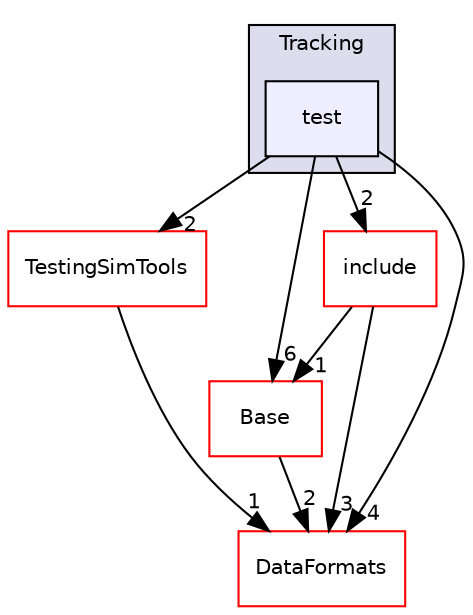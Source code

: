 digraph "/home/travis/build/AliceO2Group/AliceO2/Detectors/MUON/MID/Tracking/test" {
  bgcolor=transparent;
  compound=true
  node [ fontsize="10", fontname="Helvetica"];
  edge [ labelfontsize="10", labelfontname="Helvetica"];
  subgraph clusterdir_c6781640d5720511e35c6e7f87460ee7 {
    graph [ bgcolor="#ddddee", pencolor="black", label="Tracking" fontname="Helvetica", fontsize="10", URL="dir_c6781640d5720511e35c6e7f87460ee7.html"]
  dir_1b6b243db8a70d54361b550199bab9ea [shape=box, label="test", style="filled", fillcolor="#eeeeff", pencolor="black", URL="dir_1b6b243db8a70d54361b550199bab9ea.html"];
  }
  dir_3ffb816f6d71c6665c34f0fe3ab9978a [shape=box label="TestingSimTools" color="red" URL="dir_3ffb816f6d71c6665c34f0fe3ab9978a.html"];
  dir_b5547b1068d53f0f904ee5a2a84992af [shape=box label="Base" color="red" URL="dir_b5547b1068d53f0f904ee5a2a84992af.html"];
  dir_18cf3fa9b8986f52d2a3bcd7e098843d [shape=box label="include" color="red" URL="dir_18cf3fa9b8986f52d2a3bcd7e098843d.html"];
  dir_2171f7ec022c5423887b07c69b2f5b48 [shape=box label="DataFormats" color="red" URL="dir_2171f7ec022c5423887b07c69b2f5b48.html"];
  dir_1b6b243db8a70d54361b550199bab9ea->dir_3ffb816f6d71c6665c34f0fe3ab9978a [headlabel="2", labeldistance=1.5 headhref="dir_000332_000328.html"];
  dir_1b6b243db8a70d54361b550199bab9ea->dir_b5547b1068d53f0f904ee5a2a84992af [headlabel="6", labeldistance=1.5 headhref="dir_000332_000124.html"];
  dir_1b6b243db8a70d54361b550199bab9ea->dir_18cf3fa9b8986f52d2a3bcd7e098843d [headlabel="2", labeldistance=1.5 headhref="dir_000332_000289.html"];
  dir_1b6b243db8a70d54361b550199bab9ea->dir_2171f7ec022c5423887b07c69b2f5b48 [headlabel="4", labeldistance=1.5 headhref="dir_000332_000056.html"];
  dir_3ffb816f6d71c6665c34f0fe3ab9978a->dir_2171f7ec022c5423887b07c69b2f5b48 [headlabel="1", labeldistance=1.5 headhref="dir_000328_000056.html"];
  dir_b5547b1068d53f0f904ee5a2a84992af->dir_2171f7ec022c5423887b07c69b2f5b48 [headlabel="2", labeldistance=1.5 headhref="dir_000124_000056.html"];
  dir_18cf3fa9b8986f52d2a3bcd7e098843d->dir_b5547b1068d53f0f904ee5a2a84992af [headlabel="1", labeldistance=1.5 headhref="dir_000289_000124.html"];
  dir_18cf3fa9b8986f52d2a3bcd7e098843d->dir_2171f7ec022c5423887b07c69b2f5b48 [headlabel="3", labeldistance=1.5 headhref="dir_000289_000056.html"];
}
